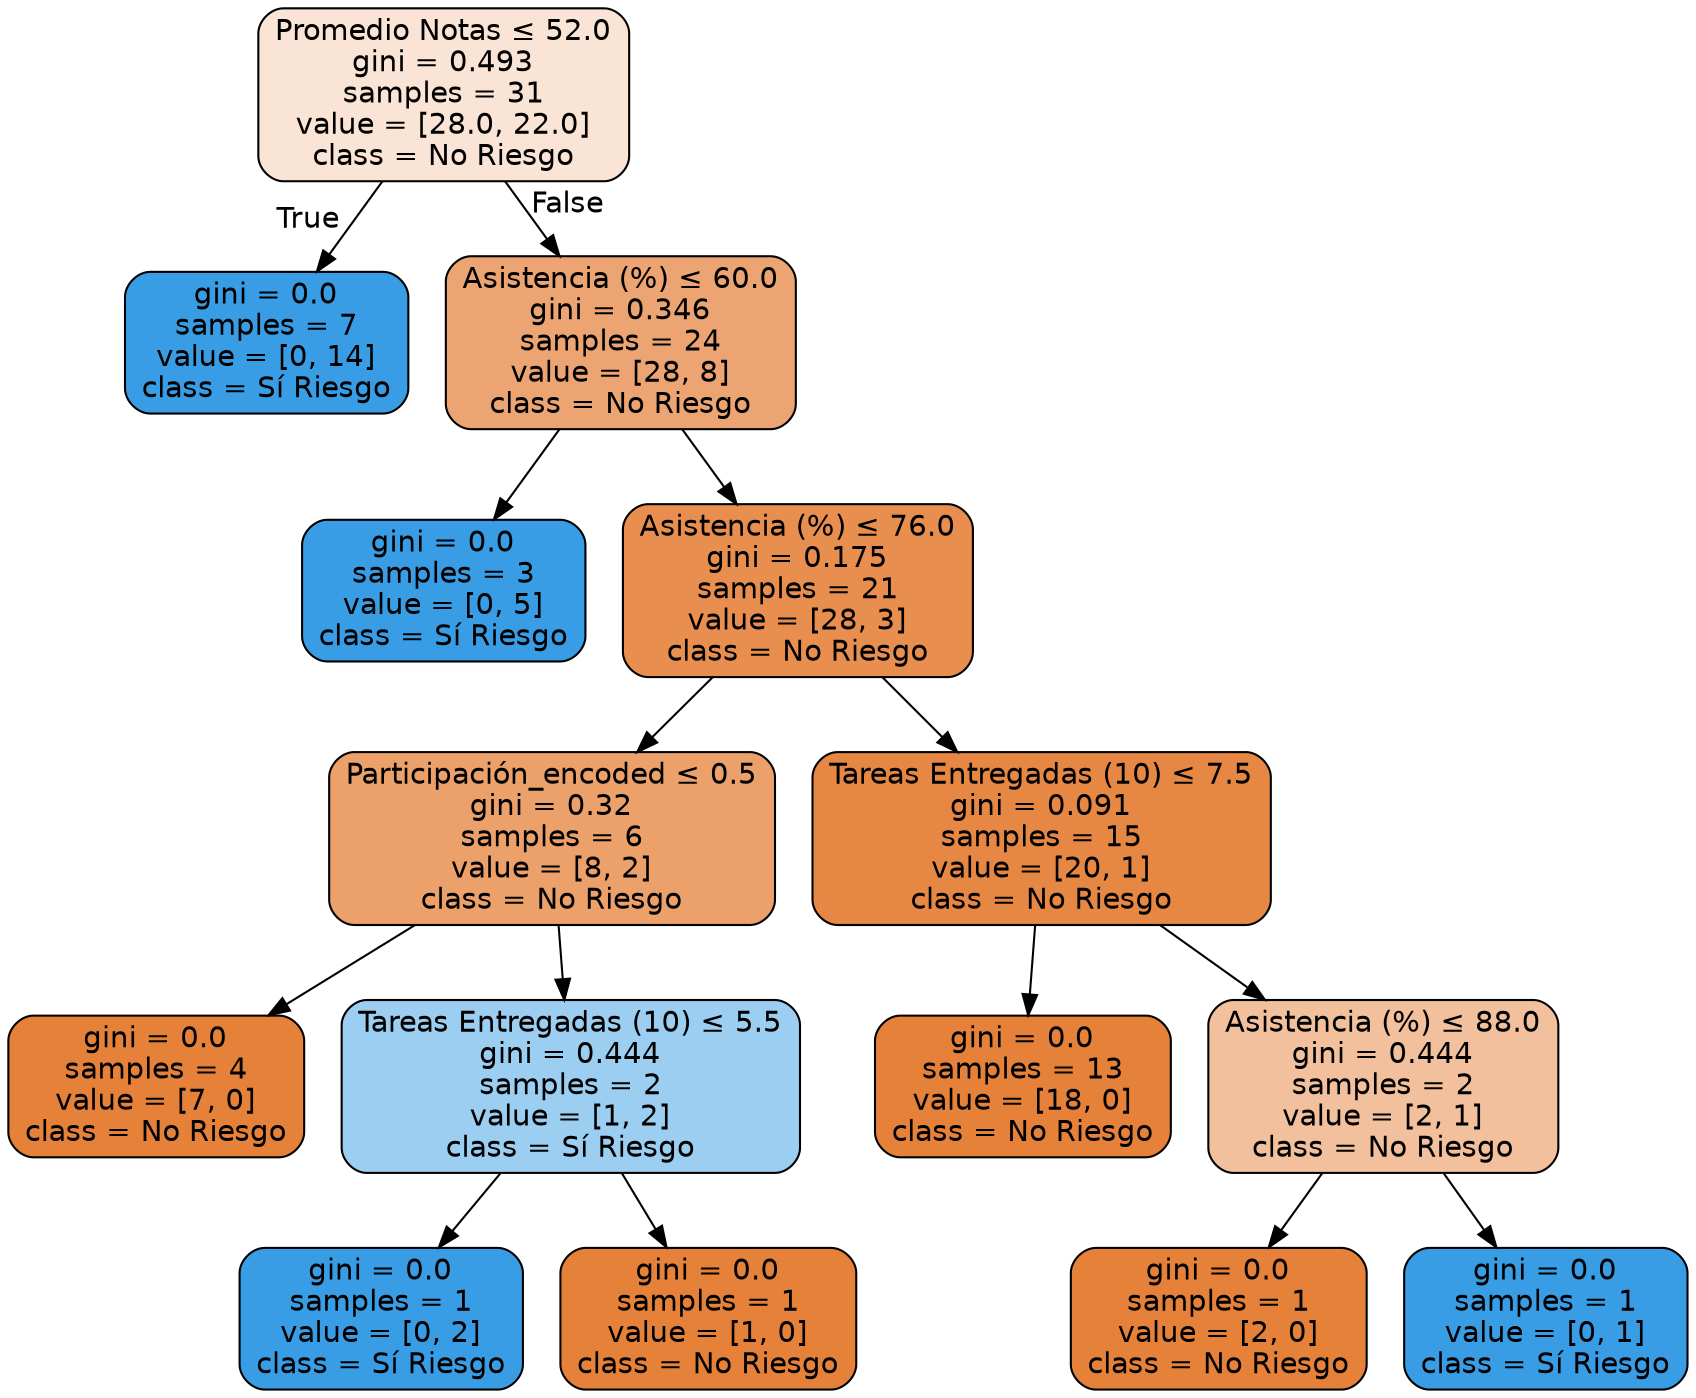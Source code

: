 digraph Tree {
node [shape=box, style="filled, rounded", color="black", fontname="helvetica"] ;
edge [fontname="helvetica"] ;
0 [label=<Promedio Notas &le; 52.0<br/>gini = 0.493<br/>samples = 31<br/>value = [28.0, 22.0]<br/>class = No Riesgo>, fillcolor="#f9e4d5"] ;
1 [label=<gini = 0.0<br/>samples = 7<br/>value = [0, 14]<br/>class = Sí Riesgo>, fillcolor="#399de5"] ;
0 -> 1 [labeldistance=2.5, labelangle=45, headlabel="True"] ;
2 [label=<Asistencia (%) &le; 60.0<br/>gini = 0.346<br/>samples = 24<br/>value = [28, 8]<br/>class = No Riesgo>, fillcolor="#eca572"] ;
0 -> 2 [labeldistance=2.5, labelangle=-45, headlabel="False"] ;
3 [label=<gini = 0.0<br/>samples = 3<br/>value = [0, 5]<br/>class = Sí Riesgo>, fillcolor="#399de5"] ;
2 -> 3 ;
4 [label=<Asistencia (%) &le; 76.0<br/>gini = 0.175<br/>samples = 21<br/>value = [28, 3]<br/>class = No Riesgo>, fillcolor="#e88e4e"] ;
2 -> 4 ;
5 [label=<Participación_encoded &le; 0.5<br/>gini = 0.32<br/>samples = 6<br/>value = [8, 2]<br/>class = No Riesgo>, fillcolor="#eca06a"] ;
4 -> 5 ;
6 [label=<gini = 0.0<br/>samples = 4<br/>value = [7, 0]<br/>class = No Riesgo>, fillcolor="#e58139"] ;
5 -> 6 ;
7 [label=<Tareas Entregadas (10) &le; 5.5<br/>gini = 0.444<br/>samples = 2<br/>value = [1, 2]<br/>class = Sí Riesgo>, fillcolor="#9ccef2"] ;
5 -> 7 ;
8 [label=<gini = 0.0<br/>samples = 1<br/>value = [0, 2]<br/>class = Sí Riesgo>, fillcolor="#399de5"] ;
7 -> 8 ;
9 [label=<gini = 0.0<br/>samples = 1<br/>value = [1, 0]<br/>class = No Riesgo>, fillcolor="#e58139"] ;
7 -> 9 ;
10 [label=<Tareas Entregadas (10) &le; 7.5<br/>gini = 0.091<br/>samples = 15<br/>value = [20, 1]<br/>class = No Riesgo>, fillcolor="#e68743"] ;
4 -> 10 ;
11 [label=<gini = 0.0<br/>samples = 13<br/>value = [18, 0]<br/>class = No Riesgo>, fillcolor="#e58139"] ;
10 -> 11 ;
12 [label=<Asistencia (%) &le; 88.0<br/>gini = 0.444<br/>samples = 2<br/>value = [2, 1]<br/>class = No Riesgo>, fillcolor="#f2c09c"] ;
10 -> 12 ;
13 [label=<gini = 0.0<br/>samples = 1<br/>value = [2, 0]<br/>class = No Riesgo>, fillcolor="#e58139"] ;
12 -> 13 ;
14 [label=<gini = 0.0<br/>samples = 1<br/>value = [0, 1]<br/>class = Sí Riesgo>, fillcolor="#399de5"] ;
12 -> 14 ;
}
